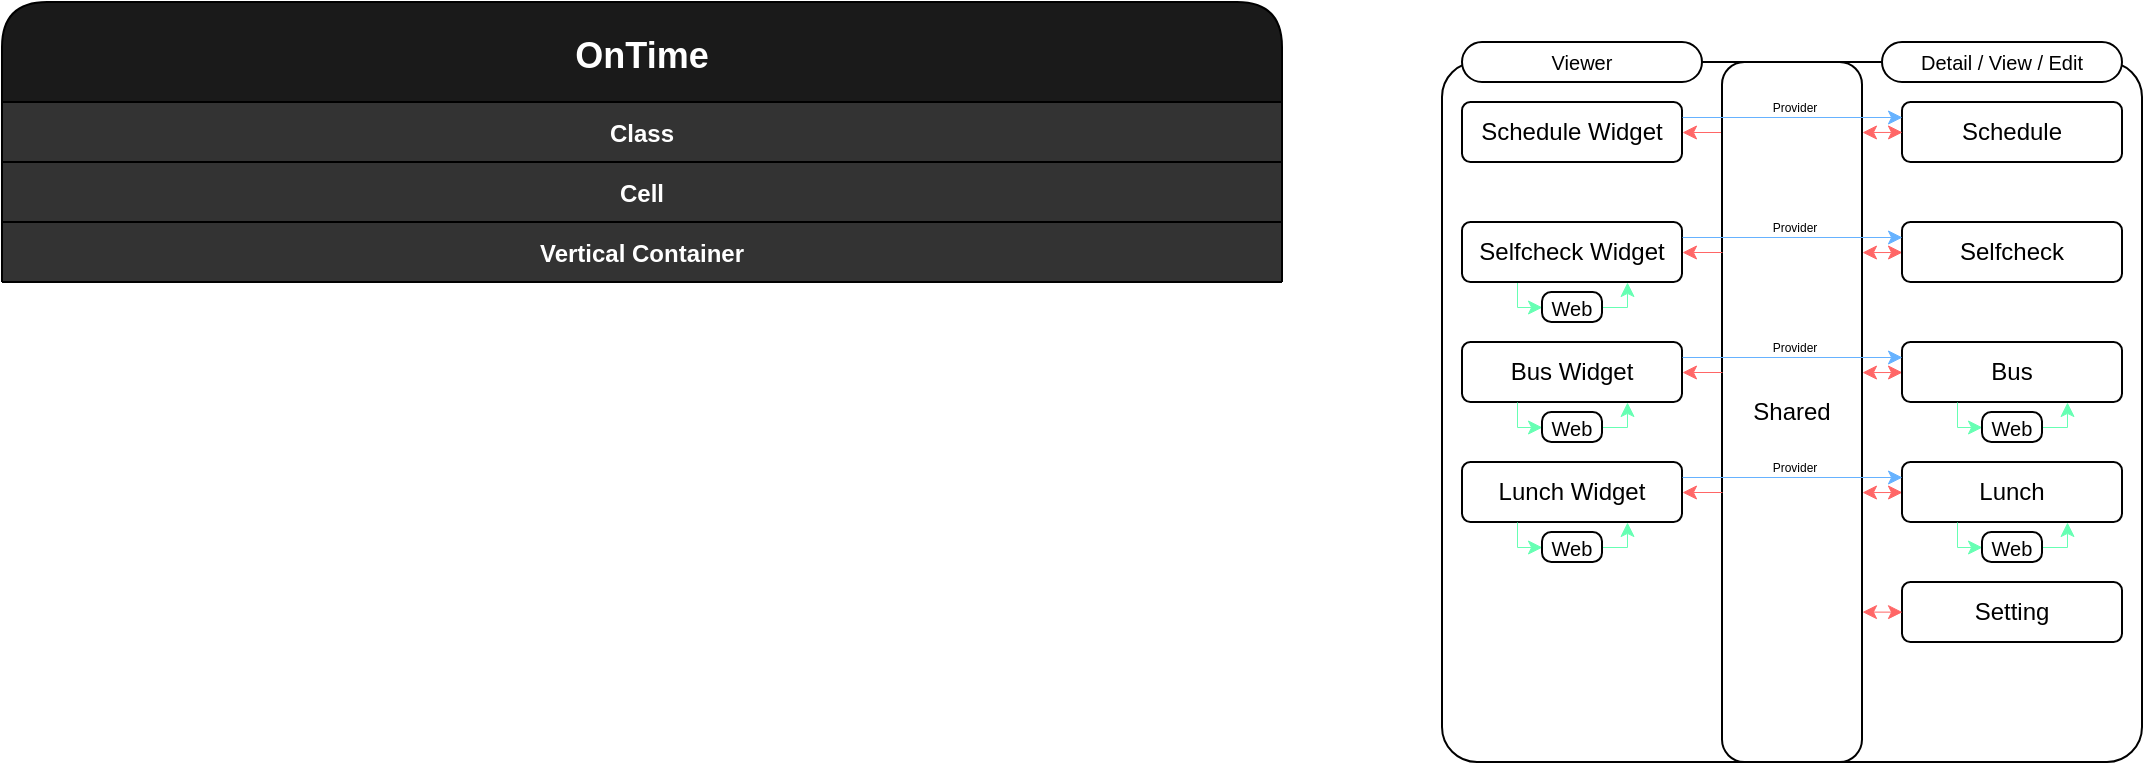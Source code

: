 <mxfile version="16.5.1" type="device" pages="2"><diagram id="papqd-Emx88751zO27Ue" name="Page-1"><mxGraphModel dx="206" dy="164" grid="1" gridSize="10" guides="1" tooltips="1" connect="1" arrows="1" fold="1" page="1" pageScale="1" pageWidth="827" pageHeight="1169" math="0" shadow="0"><root><mxCell id="0"/><mxCell id="1" parent="0"/><mxCell id="Hh0Dkok3QX1RcjYimleG-38" value="OnTime" style="swimlane;fontStyle=1;childLayout=stackLayout;horizontal=1;startSize=50;horizontalStack=0;resizeParent=1;resizeParentMax=0;resizeLast=0;collapsible=1;marginBottom=0;rounded=1;fontFamily=Helvetica;fontSize=18;fontColor=#ffffff;strokeColor=#000000;strokeWidth=1;fillColor=#1A1A1A;" parent="1" vertex="1"><mxGeometry x="10" y="10" width="640" height="140" as="geometry"><mxRectangle x="10" y="10" width="100" height="50" as="alternateBounds"/></mxGeometry></mxCell><mxCell id="Hh0Dkok3QX1RcjYimleG-10" value="Class" style="swimlane;fontStyle=1;childLayout=stackLayout;horizontal=1;startSize=40;horizontalStack=0;resizeParent=1;resizeParentMax=0;resizeLast=0;collapsible=1;marginBottom=0;rounded=1;fillColor=#333333;strokeColor=#000000;fontColor=#ffffff;strokeWidth=1;" parent="Hh0Dkok3QX1RcjYimleG-38" vertex="1" collapsed="1"><mxGeometry y="50" width="640" height="30" as="geometry"><mxRectangle y="50" width="640" height="750" as="alternateBounds"/></mxGeometry></mxCell><mxCell id="Hh0Dkok3QX1RcjYimleG-14" value="&lt;span style=&quot;font-weight: bold&quot;&gt;ㆍ Shared()&lt;br&gt;&lt;/span&gt;&lt;span style=&quot;white-space: pre&quot;&gt;&#9;&lt;/span&gt;L Prefix : String&lt;br style=&quot;padding: 0px ; margin: 0px&quot;&gt;&lt;br style=&quot;padding: 0px ; margin: 0px&quot;&gt;&lt;span style=&quot;white-space: pre&quot;&gt;&#9;&lt;/span&gt;&lt;span style=&quot;white-space: pre&quot;&gt;&#9;&lt;/span&gt;.save(String key, String value) -&amp;gt; void&lt;br&gt;&lt;span style=&quot;white-space: pre&quot;&gt;&#9;&lt;/span&gt;&lt;span style=&quot;white-space: pre&quot;&gt;&#9;&lt;/span&gt;.saveList(String key, List&amp;lt;String&amp;gt; value) -&amp;gt; void&lt;br&gt;&lt;span&gt;&lt;span style=&quot;white-space: pre&quot;&gt;&#9;&lt;/span&gt;&lt;span style=&quot;white-space: pre&quot;&gt;&#9;&lt;/span&gt;.get(String key) -&amp;gt; String&lt;/span&gt;&lt;br&gt;&lt;span style=&quot;white-space: pre&quot;&gt;&#9;&lt;/span&gt;&lt;span style=&quot;white-space: pre&quot;&gt;&#9;&lt;/span&gt;.getList(String key) -&amp;gt; List&amp;lt;String&amp;gt;&lt;br&gt;&lt;span&gt;&lt;span style=&quot;white-space: pre&quot;&gt;&#9;&lt;/span&gt;&lt;span style=&quot;white-space: pre&quot;&gt;&#9;&lt;/span&gt;.clear(String key) -&amp;gt; void&lt;/span&gt;" style="rounded=0;whiteSpace=wrap;html=1;align=left;fillColor=#f5f5f5;fontColor=#333333;strokeColor=#666666;strokeWidth=1;" parent="Hh0Dkok3QX1RcjYimleG-10" vertex="1"><mxGeometry y="40" width="640" height="140" as="geometry"/></mxCell><mxCell id="Hh0Dkok3QX1RcjYimleG-17" value="&lt;b&gt;ㆍ&amp;nbsp;School()&lt;/b&gt;&lt;div&gt;&lt;span style=&quot;white-space: pre&quot;&gt;&#9;&lt;/span&gt;L schoolName : String&lt;/div&gt;&lt;div&gt;&lt;span&gt;&#9;&#9;&lt;/span&gt;&lt;span style=&quot;white-space: pre&quot;&gt;&#9;&lt;/span&gt;L areaCode : String&lt;/div&gt;&lt;div&gt;&lt;span&gt;&#9;&#9;&lt;/span&gt;&lt;span style=&quot;white-space: pre&quot;&gt;&#9;&lt;/span&gt;L schoolCode : String&lt;/div&gt;&lt;div&gt;&lt;span&gt;&#9;&lt;/span&gt;&lt;span style=&quot;white-space: pre&quot;&gt;&#9;&lt;/span&gt;L grade / class / num : String&lt;/div&gt;&lt;div&gt;&lt;br&gt;&lt;/div&gt;&lt;div&gt;&lt;span&gt;&#9;&lt;/span&gt;&lt;span style=&quot;white-space: pre&quot;&gt;&#9;&lt;/span&gt;&lt;span style=&quot;white-space: pre&quot;&gt;&#9;&lt;/span&gt;.getSchool() =&amp;gt; AreaCode / SchoolCode ... -&amp;gt; save -&amp;gt; void&lt;/div&gt;&lt;div&gt;&lt;span&gt;&#9;&lt;/span&gt;&lt;span style=&quot;white-space: pre&quot;&gt;&#9;&lt;/span&gt;&lt;span style=&quot;white-space: pre&quot;&gt;&#9;&lt;/span&gt;.getSchedule() =&amp;gt; 0:ScheduleCell() ... -&amp;gt; List&amp;lt;Map&amp;lt;String,dynamic&amp;gt;&amp;gt;&lt;/div&gt;&lt;div&gt;&lt;span&gt;&#9;&lt;/span&gt;&lt;span style=&quot;white-space: pre&quot;&gt;&#9;&lt;/span&gt;&lt;span style=&quot;white-space: pre&quot;&gt;&#9;&lt;/span&gt;.getMeal() =&amp;gt; Lunch / Meal -&amp;gt; LunchCell()&lt;/div&gt;&lt;div&gt;&lt;br&gt;&lt;/div&gt;&lt;div&gt;&lt;span&gt;&#9;&lt;/span&gt;&lt;span style=&quot;white-space: pre&quot;&gt;&#9;&lt;/span&gt;&lt;span style=&quot;white-space: pre&quot;&gt;&#9;&lt;/span&gt;.toString() =&amp;gt; JsonStr&amp;nbsp; -&amp;gt; String&lt;/div&gt;&lt;div&gt;&lt;span&gt;&#9;&lt;/span&gt;&lt;span style=&quot;white-space: pre&quot;&gt;&#9;&lt;/span&gt;&lt;span style=&quot;white-space: pre&quot;&gt;&#9;&lt;/span&gt;.parse(String str) =&amp;gt; str to School() -&amp;gt; save -&amp;gt; void&lt;/div&gt;" style="rounded=0;whiteSpace=wrap;html=1;align=left;fillColor=#f5f5f5;fontColor=#333333;strokeColor=#666666;strokeWidth=1;" parent="Hh0Dkok3QX1RcjYimleG-10" vertex="1"><mxGeometry y="180" width="640" height="210" as="geometry"/></mxCell><mxCell id="Hh0Dkok3QX1RcjYimleG-16" value="&lt;div&gt;&lt;b&gt;ㆍ Time()&lt;/b&gt;&lt;/div&gt;&lt;div&gt;&lt;span style=&quot;white-space: pre&quot;&gt;&#9;&lt;/span&gt;L hour / minute / second : int&lt;/div&gt;&lt;div&gt;&lt;span&gt;&#9;&lt;/span&gt;&lt;/div&gt;&lt;div&gt;&lt;span&gt;&#9;&lt;/span&gt;&lt;span style=&quot;white-space: pre&quot;&gt;&#9;&lt;/span&gt;&lt;span style=&quot;white-space: pre&quot;&gt;&#9;&lt;/span&gt;.add(Time now) =&amp;gt; now+target -&amp;gt; Time()&lt;/div&gt;&lt;div&gt;&lt;span&gt;&#9;&lt;/span&gt;&lt;span style=&quot;white-space: pre&quot;&gt;&#9;&lt;/span&gt;&lt;span style=&quot;white-space: pre&quot;&gt;&#9;&lt;/span&gt;.subtract(Time now) =&amp;gt; now-target -&amp;gt; Time()&lt;/div&gt;&lt;div&gt;&lt;span&gt;&#9;&lt;/span&gt;&lt;span style=&quot;white-space: pre&quot;&gt;&#9;&lt;/span&gt;&lt;span style=&quot;white-space: pre&quot;&gt;&#9;&lt;/span&gt;.isYet(Time) =&amp;gt; duration&amp;gt;0 -&amp;gt; bool&lt;/div&gt;&lt;div&gt;&lt;span&gt;&#9;&lt;/span&gt;&lt;span style=&quot;white-space: pre&quot;&gt;&#9;&lt;/span&gt;&lt;span style=&quot;white-space: pre&quot;&gt;&#9;&lt;/span&gt;.toText() =&amp;gt; 00:00:00&amp;nbsp; -&amp;gt; String&lt;/div&gt;&lt;div&gt;&lt;br&gt;&lt;/div&gt;&lt;div&gt;&lt;span&gt;&#9;&lt;/span&gt;&lt;span style=&quot;white-space: pre&quot;&gt;&#9;&lt;/span&gt;&lt;span style=&quot;white-space: pre&quot;&gt;&#9;&lt;/span&gt;.toString() =&amp;gt; JsonStr&amp;nbsp; -&amp;gt; String&lt;/div&gt;&lt;div&gt;&#9;&lt;span style=&quot;white-space: pre&quot;&gt;&#9;&lt;/span&gt;&lt;span style=&quot;white-space: pre&quot;&gt;&#9;&lt;/span&gt;.parse(String str) =&amp;gt; str to Time() -&amp;gt; save -&amp;gt; void&lt;/div&gt;" style="rounded=0;whiteSpace=wrap;html=1;align=left;fillColor=#f5f5f5;fontColor=#333333;strokeColor=#666666;strokeWidth=1;" parent="Hh0Dkok3QX1RcjYimleG-10" vertex="1"><mxGeometry y="390" width="640" height="160" as="geometry"/></mxCell><mxCell id="Hh0Dkok3QX1RcjYimleG-15" value="&lt;div&gt;&lt;b&gt;ㆍ Schedule()&lt;/b&gt;&lt;/div&gt;&lt;div&gt;&#9;&lt;span style=&quot;white-space: pre&quot;&gt;&#9;&lt;/span&gt;L school : School()&lt;/div&gt;&lt;div&gt;&lt;span&gt;&#9;&lt;/span&gt;&lt;span style=&quot;white-space: pre&quot;&gt;&#9;&lt;/span&gt;L start:Time()&lt;/div&gt;&lt;div&gt;&lt;span&gt;&#9;&lt;/span&gt;&lt;span style=&quot;white-space: pre&quot;&gt;&#9;&lt;/span&gt;L duration rest : Duration()&lt;/div&gt;&lt;div&gt;&lt;span&gt;&#9;&lt;/span&gt;&lt;span style=&quot;white-space: pre&quot;&gt;&#9;&lt;/span&gt;L lunchAt CleanAt : int&lt;/div&gt;&lt;div&gt;&lt;span&gt;&#9;&lt;/span&gt;&lt;span style=&quot;white-space: pre&quot;&gt;&#9;&lt;/span&gt;L data : Map&amp;lt;int,List&amp;lt;ScheduleCell&amp;gt;&amp;gt;&lt;/div&gt;&lt;div&gt;&lt;br&gt;&lt;/div&gt;&lt;div&gt;&lt;span&gt;&#9;&lt;/span&gt;&lt;span style=&quot;white-space: pre&quot;&gt;&#9;&lt;/span&gt;&lt;span style=&quot;white-space: pre&quot;&gt;&#9;&lt;/span&gt;.set(List&amp;lt;Map&amp;lt;String,dynamic&amp;gt;&amp;gt; data) =&amp;gt; data.map(~) -&amp;gt; save -&amp;gt; void&lt;/div&gt;&lt;div&gt;&lt;span&gt;&#9;&lt;/span&gt;&lt;span style=&quot;white-space: pre&quot;&gt;&#9;&lt;/span&gt;&lt;span style=&quot;white-space: pre&quot;&gt;&#9;&lt;/span&gt;.edit(int weekIndex, int index, ScheduleCell cell) =&amp;gt; this[weekindex][index] = cell -&amp;gt; save -&amp;gt; void&lt;/div&gt;&lt;div&gt;&lt;br&gt;&lt;/div&gt;&lt;div&gt;&lt;span&gt;&#9;&lt;/span&gt;&lt;span style=&quot;white-space: pre&quot;&gt;&#9;&lt;/span&gt;&lt;span style=&quot;white-space: pre&quot;&gt;&#9;&lt;/span&gt;.toString() =&amp;gt; JsonStr&amp;nbsp; -&amp;gt; String&lt;/div&gt;&lt;div&gt;&#9;&lt;span style=&quot;white-space: pre&quot;&gt;&#9;&lt;/span&gt;&lt;span style=&quot;white-space: pre&quot;&gt;&#9;&lt;/span&gt;.parse(String str) =&amp;gt; str to ScheduleCell() -&amp;gt; save -&amp;gt; void&lt;/div&gt;" style="rounded=0;whiteSpace=wrap;html=1;align=left;fillColor=#f5f5f5;fontColor=#333333;strokeColor=#666666;strokeWidth=1;" parent="Hh0Dkok3QX1RcjYimleG-10" vertex="1"><mxGeometry y="550" width="640" height="200" as="geometry"/></mxCell><mxCell id="Hh0Dkok3QX1RcjYimleG-18" value="Cell" style="swimlane;fontStyle=1;childLayout=stackLayout;horizontal=1;startSize=40;horizontalStack=0;resizeParent=1;resizeParentMax=0;resizeLast=0;collapsible=1;marginBottom=0;rounded=1;fillColor=#333333;strokeColor=#000000;fontColor=#ffffff;strokeWidth=1;" parent="Hh0Dkok3QX1RcjYimleG-38" vertex="1" collapsed="1"><mxGeometry y="80" width="640" height="30" as="geometry"><mxRectangle y="80" width="640" height="530" as="alternateBounds"/></mxGeometry></mxCell><mxCell id="Hh0Dkok3QX1RcjYimleG-19" value="&lt;div&gt;&lt;b&gt;ㆍ ScheduleCell()&lt;/b&gt;&lt;/div&gt;&lt;div&gt;&#9;&lt;span style=&quot;white-space: pre&quot;&gt;&#9;&lt;/span&gt;L label title subtitle : String&lt;/div&gt;&lt;div&gt;&lt;span&gt;&#9;&lt;/span&gt;&lt;span style=&quot;white-space: pre&quot;&gt;&#9;&lt;/span&gt;L start : Time()&lt;/div&gt;&lt;div&gt;&lt;span&gt;&#9;&lt;/span&gt;&lt;span style=&quot;white-space: pre&quot;&gt;&#9;&lt;/span&gt;L duration : Duration()&lt;/div&gt;&lt;div&gt;&lt;br&gt;&lt;/div&gt;&lt;div&gt;&lt;span&gt;&#9;&lt;/span&gt;&lt;span style=&quot;white-space: pre&quot;&gt;&#9;&lt;span style=&quot;white-space: pre&quot;&gt;&#9;&lt;/span&gt;&lt;/span&gt;.edit() =&amp;gt; new Page -&amp;gt; ScheduleCell()&lt;/div&gt;&lt;div&gt;&lt;br&gt;&lt;/div&gt;&lt;div&gt;&lt;span&gt;&#9;&lt;/span&gt;&lt;span style=&quot;white-space: pre&quot;&gt;&#9;&lt;span style=&quot;white-space: pre&quot;&gt;&#9;&lt;/span&gt;&lt;/span&gt;.toWidget(bool MainCell) =&amp;gt; MainCell/ListCell -&amp;gt; Widget&lt;/div&gt;&lt;div&gt;&lt;span style=&quot;white-space: pre&quot;&gt;&#9;&lt;span style=&quot;white-space: pre&quot;&gt;&#9;&lt;/span&gt;&lt;/span&gt;.toString() =&amp;gt; JsonStr&amp;nbsp; -&amp;gt; String&lt;/div&gt;&lt;div&gt;&lt;span style=&quot;white-space: pre&quot;&gt;&#9;&lt;span style=&quot;white-space: pre&quot;&gt;&#9;&lt;/span&gt;&lt;/span&gt;.parse(String str) =&amp;gt; str to ScheduleCell() -&amp;gt; save -&amp;gt; void&lt;/div&gt;" style="rounded=0;whiteSpace=wrap;html=1;align=left;fillColor=#f5f5f5;fontColor=#333333;strokeColor=#666666;strokeWidth=1;" parent="Hh0Dkok3QX1RcjYimleG-18" vertex="1"><mxGeometry y="40" width="640" height="170" as="geometry"/></mxCell><mxCell id="Hh0Dkok3QX1RcjYimleG-20" value="&lt;div&gt;&lt;b&gt;ㆍ BusCell()&lt;/b&gt;&lt;/div&gt;&lt;div&gt;&#9;&lt;span style=&quot;white-space: pre&quot;&gt;&#9;&lt;/span&gt;L bus busStop : String&lt;/div&gt;&lt;div&gt;&lt;br&gt;&lt;/div&gt;&lt;div&gt;&lt;span&gt;&#9;&lt;/span&gt;&lt;span style=&quot;white-space: pre&quot;&gt;&#9;&lt;span style=&quot;white-space: pre&quot;&gt;&#9;&lt;/span&gt;&lt;/span&gt;.info({int size}) =&amp;gt; [{&quot;minute&quot;:10,&quot;pos&quot;:4}] -&amp;gt; List&amp;lt;Map&amp;lt;String,int&amp;gt;&amp;gt;&lt;/div&gt;&lt;div&gt;&lt;br&gt;&lt;/div&gt;&lt;div&gt;&lt;span&gt;&#9;&lt;/span&gt;&lt;span style=&quot;white-space: pre&quot;&gt;&lt;span style=&quot;white-space: pre&quot;&gt;&#9;&lt;/span&gt;&#9;&lt;/span&gt;.toWidget(bool MainCell) =&amp;gt; Lunch/Dinner -&amp;gt; Widget&lt;/div&gt;&lt;div&gt;&lt;span&gt;&#9;&lt;/span&gt;&lt;span style=&quot;white-space: pre&quot;&gt;&#9;&lt;/span&gt;&lt;span style=&quot;white-space: pre&quot;&gt;&#9;&lt;/span&gt;.toString() =&amp;gt; JsonStr&amp;nbsp; -&amp;gt; String&lt;/div&gt;&lt;div&gt;&lt;span&gt;&#9;&lt;/span&gt;&lt;span style=&quot;white-space: pre&quot;&gt;&lt;span style=&quot;white-space: pre&quot;&gt;&#9;&lt;/span&gt;&#9;&lt;/span&gt;.parse(String str) =&amp;gt; str to BusCell() -&amp;gt; save -&amp;gt; void&lt;/div&gt;&lt;div&gt;&lt;br&gt;&lt;/div&gt;" style="rounded=0;whiteSpace=wrap;html=1;align=left;fillColor=#f5f5f5;fontColor=#333333;strokeColor=#666666;strokeWidth=1;" parent="Hh0Dkok3QX1RcjYimleG-18" vertex="1"><mxGeometry y="210" width="640" height="160" as="geometry"/></mxCell><mxCell id="Hh0Dkok3QX1RcjYimleG-21" value="&lt;div&gt;&lt;b&gt;ㆍ LunchCell()&lt;/b&gt;&lt;/div&gt;&lt;div&gt;&#9;&lt;span style=&quot;white-space: pre&quot;&gt;&#9;&lt;/span&gt;L Date : String&lt;/div&gt;&lt;div&gt;&lt;span&gt;&#9;&lt;/span&gt;&lt;span style=&quot;white-space: pre&quot;&gt;&#9;&lt;/span&gt;L lunch lunchKcal : String&lt;/div&gt;&lt;div&gt;&lt;span&gt;&#9;&lt;/span&gt;&lt;span style=&quot;white-space: pre&quot;&gt;&#9;&lt;/span&gt;L dinner dinnerKcal : String&lt;/div&gt;&lt;div&gt;&lt;br&gt;&lt;/div&gt;&lt;div&gt;&lt;span&gt;&#9;&lt;/span&gt;&lt;span style=&quot;white-space: pre&quot;&gt;&#9;&lt;/span&gt;&lt;span style=&quot;white-space: pre&quot;&gt;&#9;&lt;/span&gt;.toWidget(bool MainCell) =&amp;gt; Lunch/Dinner -&amp;gt; Widget&lt;/div&gt;&lt;div&gt;&lt;span&gt;&#9;&lt;/span&gt;&lt;span style=&quot;white-space: pre&quot;&gt;&#9;&lt;/span&gt;&lt;span style=&quot;white-space: pre&quot;&gt;&#9;&lt;/span&gt;.toString() =&amp;gt; JsonStr&amp;nbsp; -&amp;gt; String&lt;/div&gt;&lt;div&gt;&#9;&lt;span style=&quot;white-space: pre&quot;&gt;&#9;&lt;/span&gt;&lt;span style=&quot;white-space: pre&quot;&gt;&#9;&lt;/span&gt;.parse(String str) =&amp;gt; str to LunchCell() -&amp;gt; save -&amp;gt; void&lt;/div&gt;" style="rounded=0;whiteSpace=wrap;html=1;align=left;fillColor=#f5f5f5;fontColor=#333333;strokeColor=#666666;strokeWidth=1;" parent="Hh0Dkok3QX1RcjYimleG-18" vertex="1"><mxGeometry y="370" width="640" height="160" as="geometry"/></mxCell><mxCell id="Hh0Dkok3QX1RcjYimleG-36" value="Vertical Container" style="swimlane;rounded=1;fontFamily=Helvetica;fontSize=12;fontColor=#ffffff;startSize=40;strokeColor=#000000;strokeWidth=1;fillColor=#333333;" parent="Hh0Dkok3QX1RcjYimleG-38" vertex="1" collapsed="1"><mxGeometry y="110" width="640" height="30" as="geometry"><mxRectangle y="110" width="640" height="860" as="alternateBounds"/></mxGeometry></mxCell><mxCell id="9PrmPJGAb4qM7O6rwo9i-76" value="Home.dart" style="swimlane;fontSize=20;" parent="Hh0Dkok3QX1RcjYimleG-36" vertex="1"><mxGeometry x="10" y="50" width="200" height="400" as="geometry"><mxRectangle x="10" y="230" width="130" height="30" as="alternateBounds"/></mxGeometry></mxCell><mxCell id="9PrmPJGAb4qM7O6rwo9i-11" value="" style="rounded=1;whiteSpace=wrap;html=1;fontSize=20;" parent="9PrmPJGAb4qM7O6rwo9i-76" vertex="1"><mxGeometry x="10" y="140" width="180" height="250" as="geometry"/></mxCell><mxCell id="9PrmPJGAb4qM7O6rwo9i-124" value="Schedule" style="text;html=1;strokeColor=none;fillColor=none;align=left;verticalAlign=middle;whiteSpace=wrap;rounded=0;fontSize=30;fontStyle=1" parent="9PrmPJGAb4qM7O6rwo9i-76" vertex="1"><mxGeometry x="20" y="40" width="100" height="50" as="geometry"/></mxCell><mxCell id="8ehdYf2aO2O1JbCNAUeD-1" value="국어" style="text;html=1;strokeColor=none;fillColor=none;align=center;verticalAlign=middle;whiteSpace=wrap;rounded=0;fontSize=20;fontStyle=1" parent="9PrmPJGAb4qM7O6rwo9i-76" vertex="1"><mxGeometry x="20" y="160" width="60" height="30" as="geometry"/></mxCell><mxCell id="9PrmPJGAb4qM7O6rwo9i-78" value="Schedule.dart" style="swimlane;fontSize=20;" parent="Hh0Dkok3QX1RcjYimleG-36" vertex="1"><mxGeometry x="220" y="50" width="200" height="400" as="geometry"/></mxCell><mxCell id="9PrmPJGAb4qM7O6rwo9i-50" value="" style="rounded=1;whiteSpace=wrap;html=1;fontSize=20;" parent="9PrmPJGAb4qM7O6rwo9i-78" vertex="1"><mxGeometry x="10" y="170" width="180" height="40" as="geometry"/></mxCell><mxCell id="9PrmPJGAb4qM7O6rwo9i-54" value="" style="rounded=1;whiteSpace=wrap;html=1;fontSize=20;" parent="9PrmPJGAb4qM7O6rwo9i-78" vertex="1"><mxGeometry x="10" y="215" width="180" height="40" as="geometry"/></mxCell><mxCell id="9PrmPJGAb4qM7O6rwo9i-55" value="" style="rounded=1;whiteSpace=wrap;html=1;fontSize=20;" parent="9PrmPJGAb4qM7O6rwo9i-78" vertex="1"><mxGeometry x="10" y="260" width="180" height="40" as="geometry"/></mxCell><mxCell id="9PrmPJGAb4qM7O6rwo9i-56" value="" style="rounded=1;whiteSpace=wrap;html=1;fontSize=20;" parent="9PrmPJGAb4qM7O6rwo9i-78" vertex="1"><mxGeometry x="10" y="305" width="180" height="40" as="geometry"/></mxCell><mxCell id="9PrmPJGAb4qM7O6rwo9i-122" value="" style="rounded=1;whiteSpace=wrap;html=1;fontSize=20;" parent="9PrmPJGAb4qM7O6rwo9i-78" vertex="1"><mxGeometry x="10" y="30" width="180" height="130" as="geometry"/></mxCell><mxCell id="9PrmPJGAb4qM7O6rwo9i-123" value="" style="rounded=0;whiteSpace=wrap;html=1;fontSize=20;" parent="9PrmPJGAb4qM7O6rwo9i-78" vertex="1"><mxGeometry x="10" y="50" width="180" height="90" as="geometry"/></mxCell><mxCell id="9PrmPJGAb4qM7O6rwo9i-125" value="12:30 ~ 1:20" style="text;html=1;strokeColor=none;fillColor=none;align=center;verticalAlign=middle;whiteSpace=wrap;rounded=0;fontSize=15;" parent="9PrmPJGAb4qM7O6rwo9i-78" vertex="1"><mxGeometry x="37.5" y="120" width="125" height="20" as="geometry"/></mxCell><mxCell id="9PrmPJGAb4qM7O6rwo9i-126" value="1교시" style="text;html=1;strokeColor=none;fillColor=none;align=center;verticalAlign=middle;whiteSpace=wrap;rounded=0;fontSize=15;" parent="9PrmPJGAb4qM7O6rwo9i-78" vertex="1"><mxGeometry x="37.5" y="50" width="125" height="20" as="geometry"/></mxCell><mxCell id="9PrmPJGAb4qM7O6rwo9i-127" value="1교시 수학" style="text;html=1;strokeColor=none;fillColor=none;align=left;verticalAlign=bottom;whiteSpace=wrap;rounded=0;fontSize=12;spacingLeft=15;fontStyle=1;spacingRight=15;" parent="9PrmPJGAb4qM7O6rwo9i-78" vertex="1"><mxGeometry x="10" y="30" width="180" height="20" as="geometry"/></mxCell><mxCell id="9PrmPJGAb4qM7O6rwo9i-128" value="3교시 영어" style="text;html=1;strokeColor=none;fillColor=none;align=right;verticalAlign=bottom;whiteSpace=wrap;rounded=0;fontSize=12;spacingLeft=15;fontStyle=1;spacingRight=15;" parent="9PrmPJGAb4qM7O6rwo9i-78" vertex="1"><mxGeometry x="10" y="140" width="180" height="20" as="geometry"/></mxCell><mxCell id="9PrmPJGAb4qM7O6rwo9i-79" value="Selfcheck.dart" style="swimlane;fontSize=20;" parent="Hh0Dkok3QX1RcjYimleG-36" vertex="1"><mxGeometry x="430" y="50" width="200" height="400" as="geometry"/></mxCell><mxCell id="9PrmPJGAb4qM7O6rwo9i-103" value="" style="rounded=1;whiteSpace=wrap;html=1;fontSize=20;" parent="9PrmPJGAb4qM7O6rwo9i-79" vertex="1"><mxGeometry x="70" y="200" width="60" height="25" as="geometry"/></mxCell><mxCell id="9PrmPJGAb4qM7O6rwo9i-85" value="Bus.dart" style="swimlane;fontSize=20;" parent="Hh0Dkok3QX1RcjYimleG-36" vertex="1"><mxGeometry x="10" y="460" width="200" height="400" as="geometry"/></mxCell><mxCell id="9PrmPJGAb4qM7O6rwo9i-86" value="" style="rounded=1;whiteSpace=wrap;html=1;fontSize=20;" parent="9PrmPJGAb4qM7O6rwo9i-85" vertex="1"><mxGeometry x="10" y="30" width="180" height="130" as="geometry"/></mxCell><mxCell id="9PrmPJGAb4qM7O6rwo9i-87" value="" style="rounded=1;whiteSpace=wrap;html=1;fontSize=20;" parent="9PrmPJGAb4qM7O6rwo9i-85" vertex="1"><mxGeometry x="10" y="170" width="180" height="40" as="geometry"/></mxCell><mxCell id="9PrmPJGAb4qM7O6rwo9i-88" value="" style="rounded=1;whiteSpace=wrap;html=1;fontSize=20;" parent="9PrmPJGAb4qM7O6rwo9i-85" vertex="1"><mxGeometry x="10" y="215" width="180" height="40" as="geometry"/></mxCell><mxCell id="9PrmPJGAb4qM7O6rwo9i-89" value="" style="rounded=1;whiteSpace=wrap;html=1;fontSize=20;" parent="9PrmPJGAb4qM7O6rwo9i-85" vertex="1"><mxGeometry x="10" y="260" width="180" height="40" as="geometry"/></mxCell><mxCell id="9PrmPJGAb4qM7O6rwo9i-90" value="" style="rounded=1;whiteSpace=wrap;html=1;fontSize=20;" parent="9PrmPJGAb4qM7O6rwo9i-85" vertex="1"><mxGeometry x="10" y="305" width="180" height="40" as="geometry"/></mxCell><mxCell id="9PrmPJGAb4qM7O6rwo9i-91" value="Lunch.dart" style="swimlane;fontSize=20;" parent="Hh0Dkok3QX1RcjYimleG-36" vertex="1"><mxGeometry x="220" y="460" width="200" height="400" as="geometry"/></mxCell><mxCell id="9PrmPJGAb4qM7O6rwo9i-92" value="" style="rounded=1;whiteSpace=wrap;html=1;fontSize=20;" parent="9PrmPJGAb4qM7O6rwo9i-91" vertex="1"><mxGeometry x="10" y="30" width="180" height="130" as="geometry"/></mxCell><mxCell id="9PrmPJGAb4qM7O6rwo9i-93" value="" style="rounded=1;whiteSpace=wrap;html=1;fontSize=20;" parent="9PrmPJGAb4qM7O6rwo9i-91" vertex="1"><mxGeometry x="10" y="170" width="180" height="130" as="geometry"/></mxCell><mxCell id="9PrmPJGAb4qM7O6rwo9i-94" value="" style="endArrow=none;html=1;rounded=0;fontSize=20;entryX=0.5;entryY=0;entryDx=0;entryDy=0;exitX=0.5;exitY=1;exitDx=0;exitDy=0;" parent="9PrmPJGAb4qM7O6rwo9i-91" source="9PrmPJGAb4qM7O6rwo9i-92" target="9PrmPJGAb4qM7O6rwo9i-92" edge="1"><mxGeometry width="50" height="50" relative="1" as="geometry"><mxPoint x="90" y="90" as="sourcePoint"/><mxPoint x="140" y="40" as="targetPoint"/></mxGeometry></mxCell><mxCell id="9PrmPJGAb4qM7O6rwo9i-95" value="" style="endArrow=none;html=1;rounded=0;fontSize=20;entryX=0.5;entryY=0;entryDx=0;entryDy=0;exitX=0.5;exitY=1;exitDx=0;exitDy=0;" parent="9PrmPJGAb4qM7O6rwo9i-91" source="9PrmPJGAb4qM7O6rwo9i-93" target="9PrmPJGAb4qM7O6rwo9i-93" edge="1"><mxGeometry width="50" height="50" relative="1" as="geometry"><mxPoint x="100" y="310" as="sourcePoint"/><mxPoint x="109.58" y="170.0" as="targetPoint"/></mxGeometry></mxCell><mxCell id="9PrmPJGAb4qM7O6rwo9i-96" value="Setting.dart" style="swimlane;fontSize=20;horizontal=1;startSize=23;" parent="Hh0Dkok3QX1RcjYimleG-36" vertex="1"><mxGeometry x="430" y="460" width="200" height="400" as="geometry"/></mxCell><mxCell id="DoCHjshNV9aBxajJ_IRj-7" value="" style="rounded=1;whiteSpace=wrap;html=1;arcSize=5;" parent="1" vertex="1"><mxGeometry x="730" y="40" width="350" height="350" as="geometry"/></mxCell><mxCell id="DoCHjshNV9aBxajJ_IRj-23" style="edgeStyle=orthogonalEdgeStyle;rounded=0;orthogonalLoop=1;jettySize=auto;html=1;entryX=0.006;entryY=0.09;entryDx=0;entryDy=0;entryPerimeter=0;startArrow=classic;startFill=1;endArrow=none;endFill=0;strokeWidth=0.5;strokeColor=#FF6666;" parent="1" source="DoCHjshNV9aBxajJ_IRj-8" target="DoCHjshNV9aBxajJ_IRj-15" edge="1"><mxGeometry relative="1" as="geometry"/></mxCell><mxCell id="DoCHjshNV9aBxajJ_IRj-8" value="Schedule Widget" style="rounded=1;whiteSpace=wrap;html=1;arcSize=14;" parent="1" vertex="1"><mxGeometry x="740" y="60" width="110" height="30" as="geometry"/></mxCell><mxCell id="DoCHjshNV9aBxajJ_IRj-13" value="Schedule" style="rounded=1;whiteSpace=wrap;html=1;arcSize=14;" parent="1" vertex="1"><mxGeometry x="960" y="60" width="110" height="30" as="geometry"/></mxCell><mxCell id="DoCHjshNV9aBxajJ_IRj-15" value="Shared" style="rounded=1;whiteSpace=wrap;html=1;arcSize=16;" parent="1" vertex="1"><mxGeometry x="870" y="40" width="70" height="350" as="geometry"/></mxCell><mxCell id="DoCHjshNV9aBxajJ_IRj-26" style="edgeStyle=orthogonalEdgeStyle;rounded=0;orthogonalLoop=1;jettySize=auto;html=1;exitX=1;exitY=0.25;exitDx=0;exitDy=0;entryX=0;entryY=0.25;entryDx=0;entryDy=0;startArrow=none;startFill=0;endArrow=classic;endFill=1;strokeWidth=0.5;strokeColor=#66B2FF;" parent="1" source="DoCHjshNV9aBxajJ_IRj-8" target="DoCHjshNV9aBxajJ_IRj-13" edge="1"><mxGeometry relative="1" as="geometry"/></mxCell><mxCell id="jXThCpCdO3muUP5GdotT-47" value="Provider" style="edgeLabel;html=1;align=center;verticalAlign=bottom;resizable=0;points=[];fontSize=6;fontFamily=Helvetica;" vertex="1" connectable="0" parent="DoCHjshNV9aBxajJ_IRj-26"><mxGeometry x="0.242" y="-1" relative="1" as="geometry"><mxPoint x="-13" as="offset"/></mxGeometry></mxCell><mxCell id="DoCHjshNV9aBxajJ_IRj-27" style="edgeStyle=orthogonalEdgeStyle;rounded=0;orthogonalLoop=1;jettySize=auto;html=1;entryX=-0.005;entryY=0.147;entryDx=0;entryDy=0;entryPerimeter=0;startArrow=classic;startFill=1;endArrow=none;endFill=0;strokeWidth=0.5;strokeColor=#FF6666;" parent="1" source="DoCHjshNV9aBxajJ_IRj-28" edge="1"><mxGeometry relative="1" as="geometry"><mxPoint x="869.65" y="135.28" as="targetPoint"/></mxGeometry></mxCell><mxCell id="jXThCpCdO3muUP5GdotT-18" style="edgeStyle=orthogonalEdgeStyle;rounded=0;orthogonalLoop=1;jettySize=auto;html=1;exitX=0.25;exitY=1;exitDx=0;exitDy=0;entryX=0;entryY=0.5;entryDx=0;entryDy=0;fontFamily=Helvetica;fontSize=10;strokeColor=#66FFB3;strokeWidth=0.5;" edge="1" parent="1" source="DoCHjshNV9aBxajJ_IRj-28" target="jXThCpCdO3muUP5GdotT-1"><mxGeometry relative="1" as="geometry"><Array as="points"><mxPoint x="767" y="162"/></Array></mxGeometry></mxCell><mxCell id="DoCHjshNV9aBxajJ_IRj-28" value="Selfcheck Widget" style="rounded=1;whiteSpace=wrap;html=1;arcSize=14;" parent="1" vertex="1"><mxGeometry x="740" y="120" width="110" height="30" as="geometry"/></mxCell><mxCell id="DoCHjshNV9aBxajJ_IRj-29" style="edgeStyle=orthogonalEdgeStyle;rounded=0;orthogonalLoop=1;jettySize=auto;html=1;exitX=0;exitY=0.5;exitDx=0;exitDy=0;entryX=1;entryY=0.146;entryDx=0;entryDy=0;entryPerimeter=0;startArrow=classic;startFill=1;endArrow=classic;endFill=1;strokeWidth=0.5;strokeColor=#FF6666;" parent="1" source="DoCHjshNV9aBxajJ_IRj-30" edge="1"><mxGeometry relative="1" as="geometry"><mxPoint x="940" y="135.04" as="targetPoint"/></mxGeometry></mxCell><mxCell id="DoCHjshNV9aBxajJ_IRj-30" value="Selfcheck" style="rounded=1;whiteSpace=wrap;html=1;arcSize=14;" parent="1" vertex="1"><mxGeometry x="960" y="120" width="110" height="30" as="geometry"/></mxCell><mxCell id="DoCHjshNV9aBxajJ_IRj-32" style="edgeStyle=orthogonalEdgeStyle;rounded=0;orthogonalLoop=1;jettySize=auto;html=1;entryX=-0.005;entryY=0.147;entryDx=0;entryDy=0;entryPerimeter=0;startArrow=classic;startFill=1;endArrow=none;endFill=0;strokeWidth=0.5;strokeColor=#FF6666;" parent="1" source="DoCHjshNV9aBxajJ_IRj-33" edge="1"><mxGeometry relative="1" as="geometry"><mxPoint x="869.65" y="195.28" as="targetPoint"/></mxGeometry></mxCell><mxCell id="DoCHjshNV9aBxajJ_IRj-33" value="Bus Widget" style="rounded=1;whiteSpace=wrap;html=1;arcSize=14;" parent="1" vertex="1"><mxGeometry x="740" y="180" width="110" height="30" as="geometry"/></mxCell><mxCell id="DoCHjshNV9aBxajJ_IRj-34" style="edgeStyle=orthogonalEdgeStyle;rounded=0;orthogonalLoop=1;jettySize=auto;html=1;exitX=0;exitY=0.5;exitDx=0;exitDy=0;entryX=1;entryY=0.146;entryDx=0;entryDy=0;entryPerimeter=0;startArrow=classic;startFill=1;endArrow=classic;endFill=1;strokeWidth=0.5;strokeColor=#FF6666;" parent="1" source="DoCHjshNV9aBxajJ_IRj-35" edge="1"><mxGeometry relative="1" as="geometry"><mxPoint x="940" y="195.04" as="targetPoint"/></mxGeometry></mxCell><mxCell id="DoCHjshNV9aBxajJ_IRj-35" value="Bus" style="rounded=1;whiteSpace=wrap;html=1;arcSize=14;" parent="1" vertex="1"><mxGeometry x="960" y="180" width="110" height="30" as="geometry"/></mxCell><mxCell id="DoCHjshNV9aBxajJ_IRj-37" style="edgeStyle=orthogonalEdgeStyle;rounded=0;orthogonalLoop=1;jettySize=auto;html=1;entryX=-0.005;entryY=0.147;entryDx=0;entryDy=0;entryPerimeter=0;startArrow=classic;startFill=1;endArrow=none;endFill=0;strokeWidth=0.5;strokeColor=#FF6666;" parent="1" source="DoCHjshNV9aBxajJ_IRj-38" edge="1"><mxGeometry relative="1" as="geometry"><mxPoint x="869.65" y="255.28" as="targetPoint"/></mxGeometry></mxCell><mxCell id="DoCHjshNV9aBxajJ_IRj-38" value="Lunch Widget" style="rounded=1;whiteSpace=wrap;html=1;arcSize=14;" parent="1" vertex="1"><mxGeometry x="740" y="240" width="110" height="30" as="geometry"/></mxCell><mxCell id="DoCHjshNV9aBxajJ_IRj-39" style="edgeStyle=orthogonalEdgeStyle;rounded=0;orthogonalLoop=1;jettySize=auto;html=1;exitX=0;exitY=0.5;exitDx=0;exitDy=0;entryX=1;entryY=0.146;entryDx=0;entryDy=0;entryPerimeter=0;startArrow=classic;startFill=1;endArrow=classic;endFill=1;strokeWidth=0.5;strokeColor=#FF6666;" parent="1" source="DoCHjshNV9aBxajJ_IRj-40" edge="1"><mxGeometry relative="1" as="geometry"><mxPoint x="940" y="255.04" as="targetPoint"/></mxGeometry></mxCell><mxCell id="DoCHjshNV9aBxajJ_IRj-40" value="Lunch" style="rounded=1;whiteSpace=wrap;html=1;arcSize=14;" parent="1" vertex="1"><mxGeometry x="960" y="240" width="110" height="30" as="geometry"/></mxCell><mxCell id="DoCHjshNV9aBxajJ_IRj-47" style="edgeStyle=orthogonalEdgeStyle;rounded=0;orthogonalLoop=1;jettySize=auto;html=1;exitX=0;exitY=0.5;exitDx=0;exitDy=0;entryX=1;entryY=0.146;entryDx=0;entryDy=0;entryPerimeter=0;startArrow=classic;startFill=1;endArrow=classic;endFill=1;strokeWidth=0.5;strokeColor=#FF6666;" parent="1" edge="1"><mxGeometry relative="1" as="geometry"><mxPoint x="940" y="75.0" as="targetPoint"/><mxPoint x="960" y="74.96" as="sourcePoint"/></mxGeometry></mxCell><mxCell id="jXThCpCdO3muUP5GdotT-17" style="edgeStyle=orthogonalEdgeStyle;rounded=0;orthogonalLoop=1;jettySize=auto;html=1;exitX=1;exitY=0.5;exitDx=0;exitDy=0;entryX=0.75;entryY=1;entryDx=0;entryDy=0;fontFamily=Helvetica;fontSize=10;strokeColor=#66FFB3;strokeWidth=0.5;" edge="1" parent="1" source="jXThCpCdO3muUP5GdotT-1" target="DoCHjshNV9aBxajJ_IRj-28"><mxGeometry relative="1" as="geometry"/></mxCell><mxCell id="jXThCpCdO3muUP5GdotT-1" value="Web" style="rounded=1;whiteSpace=wrap;html=1;arcSize=31;fontFamily=Helvetica;fontSize=10;" vertex="1" parent="1"><mxGeometry x="780" y="155" width="30" height="15" as="geometry"/></mxCell><mxCell id="jXThCpCdO3muUP5GdotT-19" style="edgeStyle=orthogonalEdgeStyle;rounded=0;orthogonalLoop=1;jettySize=auto;html=1;exitX=0.25;exitY=1;exitDx=0;exitDy=0;entryX=0;entryY=0.5;entryDx=0;entryDy=0;fontFamily=Helvetica;fontSize=10;strokeColor=#66FFB3;strokeWidth=0.5;" edge="1" parent="1" target="jXThCpCdO3muUP5GdotT-21"><mxGeometry relative="1" as="geometry"><mxPoint x="767.5" y="210" as="sourcePoint"/><Array as="points"><mxPoint x="767" y="222"/></Array></mxGeometry></mxCell><mxCell id="jXThCpCdO3muUP5GdotT-20" style="edgeStyle=orthogonalEdgeStyle;rounded=0;orthogonalLoop=1;jettySize=auto;html=1;exitX=1;exitY=0.5;exitDx=0;exitDy=0;entryX=0.75;entryY=1;entryDx=0;entryDy=0;fontFamily=Helvetica;fontSize=10;strokeColor=#66FFB3;strokeWidth=0.5;" edge="1" parent="1" source="jXThCpCdO3muUP5GdotT-21"><mxGeometry relative="1" as="geometry"><mxPoint x="822.5" y="210" as="targetPoint"/></mxGeometry></mxCell><mxCell id="jXThCpCdO3muUP5GdotT-21" value="Web" style="rounded=1;whiteSpace=wrap;html=1;arcSize=31;fontFamily=Helvetica;fontSize=10;" vertex="1" parent="1"><mxGeometry x="780" y="215" width="30" height="15" as="geometry"/></mxCell><mxCell id="jXThCpCdO3muUP5GdotT-22" style="edgeStyle=orthogonalEdgeStyle;rounded=0;orthogonalLoop=1;jettySize=auto;html=1;exitX=0.25;exitY=1;exitDx=0;exitDy=0;entryX=0;entryY=0.5;entryDx=0;entryDy=0;fontFamily=Helvetica;fontSize=10;strokeColor=#66FFB3;strokeWidth=0.5;" edge="1" parent="1" target="jXThCpCdO3muUP5GdotT-24"><mxGeometry relative="1" as="geometry"><mxPoint x="767.5" y="270" as="sourcePoint"/><Array as="points"><mxPoint x="767" y="282"/></Array></mxGeometry></mxCell><mxCell id="jXThCpCdO3muUP5GdotT-23" style="edgeStyle=orthogonalEdgeStyle;rounded=0;orthogonalLoop=1;jettySize=auto;html=1;exitX=1;exitY=0.5;exitDx=0;exitDy=0;entryX=0.75;entryY=1;entryDx=0;entryDy=0;fontFamily=Helvetica;fontSize=10;strokeColor=#66FFB3;strokeWidth=0.5;" edge="1" parent="1" source="jXThCpCdO3muUP5GdotT-24"><mxGeometry relative="1" as="geometry"><mxPoint x="822.5" y="270" as="targetPoint"/></mxGeometry></mxCell><mxCell id="jXThCpCdO3muUP5GdotT-24" value="Web" style="rounded=1;whiteSpace=wrap;html=1;arcSize=31;fontFamily=Helvetica;fontSize=10;" vertex="1" parent="1"><mxGeometry x="780" y="275" width="30" height="15" as="geometry"/></mxCell><mxCell id="jXThCpCdO3muUP5GdotT-31" style="edgeStyle=orthogonalEdgeStyle;rounded=0;orthogonalLoop=1;jettySize=auto;html=1;exitX=0.25;exitY=1;exitDx=0;exitDy=0;entryX=0;entryY=0.5;entryDx=0;entryDy=0;fontFamily=Helvetica;fontSize=10;strokeColor=#66FFB3;strokeWidth=0.5;" edge="1" parent="1" target="jXThCpCdO3muUP5GdotT-33"><mxGeometry relative="1" as="geometry"><mxPoint x="987.5" y="270" as="sourcePoint"/><Array as="points"><mxPoint x="987" y="282"/></Array></mxGeometry></mxCell><mxCell id="jXThCpCdO3muUP5GdotT-32" style="edgeStyle=orthogonalEdgeStyle;rounded=0;orthogonalLoop=1;jettySize=auto;html=1;exitX=1;exitY=0.5;exitDx=0;exitDy=0;entryX=0.75;entryY=1;entryDx=0;entryDy=0;fontFamily=Helvetica;fontSize=10;strokeColor=#66FFB3;strokeWidth=0.5;" edge="1" parent="1" source="jXThCpCdO3muUP5GdotT-33"><mxGeometry relative="1" as="geometry"><mxPoint x="1042.5" y="270" as="targetPoint"/></mxGeometry></mxCell><mxCell id="jXThCpCdO3muUP5GdotT-33" value="Web" style="rounded=1;whiteSpace=wrap;html=1;arcSize=31;fontFamily=Helvetica;fontSize=10;" vertex="1" parent="1"><mxGeometry x="1000" y="275" width="30" height="15" as="geometry"/></mxCell><mxCell id="jXThCpCdO3muUP5GdotT-34" style="edgeStyle=orthogonalEdgeStyle;rounded=0;orthogonalLoop=1;jettySize=auto;html=1;exitX=0.25;exitY=1;exitDx=0;exitDy=0;entryX=0;entryY=0.5;entryDx=0;entryDy=0;fontFamily=Helvetica;fontSize=10;strokeColor=#66FFB3;strokeWidth=0.5;" edge="1" parent="1" target="jXThCpCdO3muUP5GdotT-36"><mxGeometry relative="1" as="geometry"><mxPoint x="987.5" y="210" as="sourcePoint"/><Array as="points"><mxPoint x="987" y="222"/></Array></mxGeometry></mxCell><mxCell id="jXThCpCdO3muUP5GdotT-35" style="edgeStyle=orthogonalEdgeStyle;rounded=0;orthogonalLoop=1;jettySize=auto;html=1;exitX=1;exitY=0.5;exitDx=0;exitDy=0;entryX=0.75;entryY=1;entryDx=0;entryDy=0;fontFamily=Helvetica;fontSize=10;strokeColor=#66FFB3;strokeWidth=0.5;" edge="1" parent="1" source="jXThCpCdO3muUP5GdotT-36"><mxGeometry relative="1" as="geometry"><mxPoint x="1042.5" y="210" as="targetPoint"/></mxGeometry></mxCell><mxCell id="jXThCpCdO3muUP5GdotT-36" value="Web" style="rounded=1;whiteSpace=wrap;html=1;arcSize=31;fontFamily=Helvetica;fontSize=10;" vertex="1" parent="1"><mxGeometry x="1000" y="215" width="30" height="15" as="geometry"/></mxCell><mxCell id="jXThCpCdO3muUP5GdotT-40" value="Viewer" style="rounded=1;whiteSpace=wrap;html=1;fontFamily=Helvetica;fontSize=10;arcSize=50;" vertex="1" parent="1"><mxGeometry x="740" y="30" width="120" height="20" as="geometry"/></mxCell><mxCell id="jXThCpCdO3muUP5GdotT-41" value="Detail / View / Edit" style="rounded=1;whiteSpace=wrap;html=1;fontFamily=Helvetica;fontSize=10;arcSize=50;" vertex="1" parent="1"><mxGeometry x="950" y="30" width="120" height="20" as="geometry"/></mxCell><mxCell id="jXThCpCdO3muUP5GdotT-42" value="Setting" style="rounded=1;whiteSpace=wrap;html=1;arcSize=14;" vertex="1" parent="1"><mxGeometry x="960" y="300" width="110" height="30" as="geometry"/></mxCell><mxCell id="jXThCpCdO3muUP5GdotT-46" style="edgeStyle=orthogonalEdgeStyle;rounded=0;orthogonalLoop=1;jettySize=auto;html=1;exitX=0;exitY=0.5;exitDx=0;exitDy=0;entryX=1;entryY=0.146;entryDx=0;entryDy=0;entryPerimeter=0;startArrow=classic;startFill=1;endArrow=classic;endFill=1;strokeWidth=0.5;strokeColor=#FF6666;" edge="1" parent="1"><mxGeometry relative="1" as="geometry"><mxPoint x="940" y="314.87" as="targetPoint"/><mxPoint x="960" y="314.83" as="sourcePoint"/></mxGeometry></mxCell><mxCell id="jXThCpCdO3muUP5GdotT-51" style="edgeStyle=orthogonalEdgeStyle;rounded=0;orthogonalLoop=1;jettySize=auto;html=1;exitX=1;exitY=0.25;exitDx=0;exitDy=0;entryX=0;entryY=0.25;entryDx=0;entryDy=0;startArrow=none;startFill=0;endArrow=classic;endFill=1;strokeWidth=0.5;strokeColor=#66B2FF;" edge="1" parent="1" source="DoCHjshNV9aBxajJ_IRj-28" target="DoCHjshNV9aBxajJ_IRj-30"><mxGeometry relative="1" as="geometry"><mxPoint x="850" y="130" as="sourcePoint"/><mxPoint x="960" y="130" as="targetPoint"/></mxGeometry></mxCell><mxCell id="jXThCpCdO3muUP5GdotT-52" value="Provider" style="edgeLabel;html=1;align=center;verticalAlign=bottom;resizable=0;points=[];fontSize=6;fontFamily=Helvetica;" vertex="1" connectable="0" parent="jXThCpCdO3muUP5GdotT-51"><mxGeometry x="0.242" y="-1" relative="1" as="geometry"><mxPoint x="-13" as="offset"/></mxGeometry></mxCell><mxCell id="jXThCpCdO3muUP5GdotT-53" style="edgeStyle=orthogonalEdgeStyle;rounded=0;orthogonalLoop=1;jettySize=auto;html=1;exitX=1;exitY=0.25;exitDx=0;exitDy=0;entryX=0;entryY=0.25;entryDx=0;entryDy=0;startArrow=none;startFill=0;endArrow=classic;endFill=1;strokeWidth=0.5;strokeColor=#66B2FF;" edge="1" parent="1" source="DoCHjshNV9aBxajJ_IRj-33" target="DoCHjshNV9aBxajJ_IRj-35"><mxGeometry relative="1" as="geometry"><mxPoint x="850" y="190" as="sourcePoint"/><mxPoint x="960" y="190" as="targetPoint"/></mxGeometry></mxCell><mxCell id="jXThCpCdO3muUP5GdotT-54" value="Provider" style="edgeLabel;html=1;align=center;verticalAlign=bottom;resizable=0;points=[];fontSize=6;fontFamily=Helvetica;" vertex="1" connectable="0" parent="jXThCpCdO3muUP5GdotT-53"><mxGeometry x="0.242" y="-1" relative="1" as="geometry"><mxPoint x="-13" as="offset"/></mxGeometry></mxCell><mxCell id="jXThCpCdO3muUP5GdotT-55" style="edgeStyle=orthogonalEdgeStyle;rounded=0;orthogonalLoop=1;jettySize=auto;html=1;exitX=1;exitY=0.25;exitDx=0;exitDy=0;entryX=0;entryY=0.25;entryDx=0;entryDy=0;startArrow=none;startFill=0;endArrow=classic;endFill=1;strokeWidth=0.5;strokeColor=#66B2FF;" edge="1" parent="1" source="DoCHjshNV9aBxajJ_IRj-38" target="DoCHjshNV9aBxajJ_IRj-40"><mxGeometry relative="1" as="geometry"><mxPoint x="850" y="250" as="sourcePoint"/><mxPoint x="960" y="250" as="targetPoint"/></mxGeometry></mxCell><mxCell id="jXThCpCdO3muUP5GdotT-56" value="Provider" style="edgeLabel;html=1;align=center;verticalAlign=bottom;resizable=0;points=[];fontSize=6;fontFamily=Helvetica;" vertex="1" connectable="0" parent="jXThCpCdO3muUP5GdotT-55"><mxGeometry x="0.242" y="-1" relative="1" as="geometry"><mxPoint x="-13" as="offset"/></mxGeometry></mxCell></root></mxGraphModel></diagram><diagram id="Dp3ogha6E8562RKCNbcp" name="Page-2"><mxGraphModel dx="547" dy="297" grid="1" gridSize="10" guides="1" tooltips="1" connect="1" arrows="1" fold="1" page="1" pageScale="1" pageWidth="827" pageHeight="1169" math="0" shadow="0"><root><mxCell id="oTSHUQw2YFZ4W-38mFI0-0"/><mxCell id="oTSHUQw2YFZ4W-38mFI0-1" parent="oTSHUQw2YFZ4W-38mFI0-0"/><mxCell id="oTSHUQw2YFZ4W-38mFI0-13" value="SharedPreferences" style="rounded=1;whiteSpace=wrap;html=1;" vertex="1" parent="oTSHUQw2YFZ4W-38mFI0-1"><mxGeometry x="10" y="205" width="360" height="30" as="geometry"/></mxCell><mxCell id="oTSHUQw2YFZ4W-38mFI0-17" value="Page" style="rounded=1;whiteSpace=wrap;html=1;verticalAlign=top;horizontal=1;align=center;spacing=0;" vertex="1" parent="oTSHUQw2YFZ4W-38mFI0-1"><mxGeometry x="10" y="110" width="360" height="80" as="geometry"/></mxCell><mxCell id="oTSHUQw2YFZ4W-38mFI0-18" value="&lt;b&gt;Schedule&lt;/b&gt;&lt;br&gt;&lt;font style=&quot;font-size: 11px&quot;&gt;Provider&lt;/font&gt;" style="rounded=1;whiteSpace=wrap;html=1;" vertex="1" parent="oTSHUQw2YFZ4W-38mFI0-1"><mxGeometry x="20" y="130" width="60" height="50" as="geometry"/></mxCell><mxCell id="oTSHUQw2YFZ4W-38mFI0-19" value="&lt;b&gt;Schedule&lt;/b&gt;&lt;br&gt;&lt;font style=&quot;font-size: 11px&quot;&gt;Provider&lt;/font&gt;" style="rounded=1;whiteSpace=wrap;html=1;" vertex="1" parent="oTSHUQw2YFZ4W-38mFI0-1"><mxGeometry x="90" y="130" width="60" height="50" as="geometry"/></mxCell><mxCell id="oTSHUQw2YFZ4W-38mFI0-20" value="&lt;b&gt;Schedule&lt;/b&gt;&lt;br&gt;&lt;font style=&quot;font-size: 11px&quot;&gt;Provider&lt;/font&gt;" style="rounded=1;whiteSpace=wrap;html=1;" vertex="1" parent="oTSHUQw2YFZ4W-38mFI0-1"><mxGeometry x="160" y="130" width="60" height="50" as="geometry"/></mxCell><mxCell id="oTSHUQw2YFZ4W-38mFI0-21" value="&lt;b&gt;Schedule&lt;/b&gt;&lt;br&gt;&lt;font style=&quot;font-size: 11px&quot;&gt;Provider&lt;/font&gt;" style="rounded=1;whiteSpace=wrap;html=1;" vertex="1" parent="oTSHUQw2YFZ4W-38mFI0-1"><mxGeometry x="230" y="130" width="60" height="50" as="geometry"/></mxCell><mxCell id="oTSHUQw2YFZ4W-38mFI0-31" value="Page" style="rounded=1;whiteSpace=wrap;html=1;verticalAlign=bottom;" vertex="1" parent="oTSHUQw2YFZ4W-38mFI0-1"><mxGeometry x="10" y="250" width="360" height="80" as="geometry"/></mxCell><mxCell id="oTSHUQw2YFZ4W-38mFI0-22" value="&lt;b&gt;Schedule&lt;/b&gt;&lt;br&gt;&lt;font style=&quot;font-size: 11px&quot;&gt;Provider&lt;/font&gt;" style="rounded=1;whiteSpace=wrap;html=1;" vertex="1" parent="oTSHUQw2YFZ4W-38mFI0-1"><mxGeometry x="300" y="130" width="60" height="50" as="geometry"/></mxCell><mxCell id="oTSHUQw2YFZ4W-38mFI0-32" value="&lt;b&gt;Schedule&lt;/b&gt;&lt;br&gt;&lt;font style=&quot;font-size: 11px&quot;&gt;Provider&lt;/font&gt;" style="rounded=1;whiteSpace=wrap;html=1;" vertex="1" parent="oTSHUQw2YFZ4W-38mFI0-1"><mxGeometry x="20" y="260" width="60" height="50" as="geometry"/></mxCell><mxCell id="oTSHUQw2YFZ4W-38mFI0-33" value="&lt;b&gt;Schedule&lt;/b&gt;&lt;br&gt;&lt;font style=&quot;font-size: 11px&quot;&gt;Provider&lt;/font&gt;" style="rounded=1;whiteSpace=wrap;html=1;" vertex="1" parent="oTSHUQw2YFZ4W-38mFI0-1"><mxGeometry x="90" y="260" width="60" height="50" as="geometry"/></mxCell><mxCell id="oTSHUQw2YFZ4W-38mFI0-34" value="&lt;b&gt;Schedule&lt;/b&gt;&lt;br&gt;&lt;font style=&quot;font-size: 11px&quot;&gt;Provider&lt;/font&gt;" style="rounded=1;whiteSpace=wrap;html=1;" vertex="1" parent="oTSHUQw2YFZ4W-38mFI0-1"><mxGeometry x="160" y="260" width="60" height="50" as="geometry"/></mxCell><mxCell id="oTSHUQw2YFZ4W-38mFI0-35" value="&lt;b&gt;Schedule&lt;/b&gt;&lt;br&gt;&lt;font style=&quot;font-size: 11px&quot;&gt;Provider&lt;/font&gt;" style="rounded=1;whiteSpace=wrap;html=1;" vertex="1" parent="oTSHUQw2YFZ4W-38mFI0-1"><mxGeometry x="230" y="260" width="60" height="50" as="geometry"/></mxCell><mxCell id="oTSHUQw2YFZ4W-38mFI0-36" value="&lt;b&gt;Schedule&lt;/b&gt;&lt;br&gt;&lt;font style=&quot;font-size: 11px&quot;&gt;Provider&lt;/font&gt;" style="rounded=1;whiteSpace=wrap;html=1;" vertex="1" parent="oTSHUQw2YFZ4W-38mFI0-1"><mxGeometry x="300" y="260" width="60" height="50" as="geometry"/></mxCell></root></mxGraphModel></diagram></mxfile>